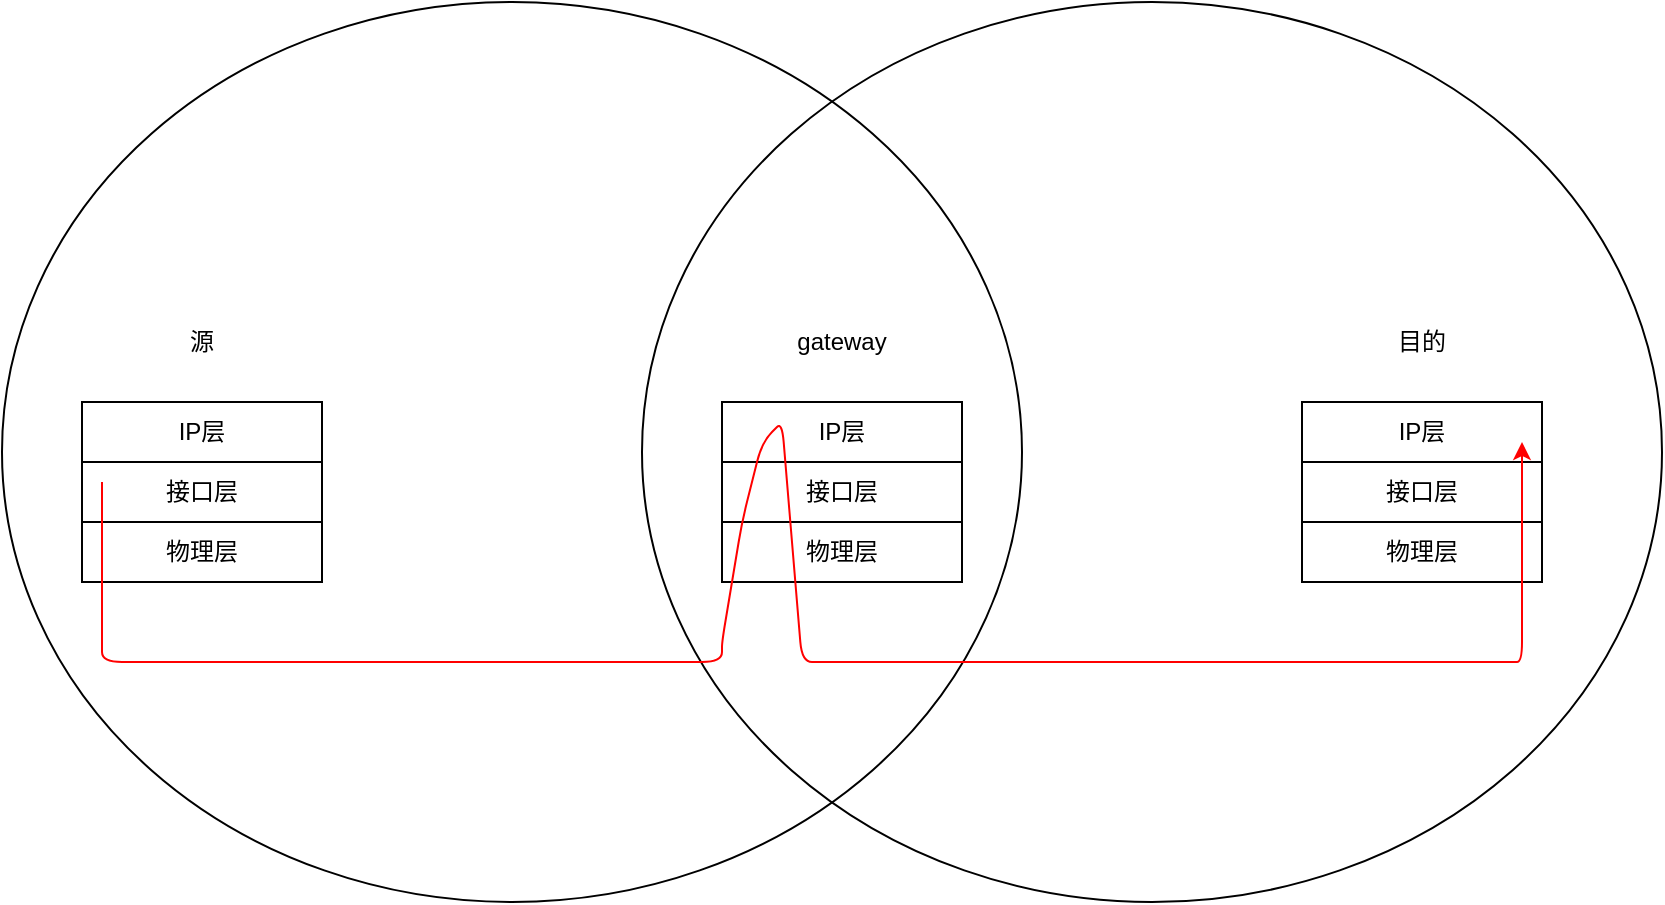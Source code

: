 <mxfile version="15.0.6" type="github">
  <diagram id="iNsHcMwrmmbcLGfQnOlX" name="Page-1">
    <mxGraphModel dx="1426" dy="877" grid="1" gridSize="10" guides="1" tooltips="1" connect="1" arrows="1" fold="1" page="1" pageScale="1" pageWidth="850" pageHeight="1100" math="0" shadow="0">
      <root>
        <mxCell id="0" />
        <mxCell id="1" parent="0" />
        <mxCell id="HGTjr76yow4Dfk2mHGvm-12" value="" style="ellipse;whiteSpace=wrap;html=1;fillColor=none;" vertex="1" parent="1">
          <mxGeometry x="500" y="330" width="510" height="450" as="geometry" />
        </mxCell>
        <mxCell id="HGTjr76yow4Dfk2mHGvm-11" value="" style="ellipse;whiteSpace=wrap;html=1;fillColor=none;" vertex="1" parent="1">
          <mxGeometry x="180" y="330" width="510" height="450" as="geometry" />
        </mxCell>
        <mxCell id="HGTjr76yow4Dfk2mHGvm-1" value="接口层" style="rounded=0;whiteSpace=wrap;html=1;" vertex="1" parent="1">
          <mxGeometry x="220" y="560" width="120" height="30" as="geometry" />
        </mxCell>
        <mxCell id="HGTjr76yow4Dfk2mHGvm-2" value="IP层" style="rounded=0;whiteSpace=wrap;html=1;" vertex="1" parent="1">
          <mxGeometry x="220" y="530" width="120" height="30" as="geometry" />
        </mxCell>
        <mxCell id="HGTjr76yow4Dfk2mHGvm-3" value="物理层" style="rounded=0;whiteSpace=wrap;html=1;" vertex="1" parent="1">
          <mxGeometry x="220" y="590" width="120" height="30" as="geometry" />
        </mxCell>
        <mxCell id="HGTjr76yow4Dfk2mHGvm-6" value="接口层" style="rounded=0;whiteSpace=wrap;html=1;" vertex="1" parent="1">
          <mxGeometry x="540" y="560" width="120" height="30" as="geometry" />
        </mxCell>
        <mxCell id="HGTjr76yow4Dfk2mHGvm-7" value="IP层" style="rounded=0;whiteSpace=wrap;html=1;" vertex="1" parent="1">
          <mxGeometry x="540" y="530" width="120" height="30" as="geometry" />
        </mxCell>
        <mxCell id="HGTjr76yow4Dfk2mHGvm-8" value="物理层" style="rounded=0;whiteSpace=wrap;html=1;" vertex="1" parent="1">
          <mxGeometry x="540" y="590" width="120" height="30" as="geometry" />
        </mxCell>
        <mxCell id="HGTjr76yow4Dfk2mHGvm-9" value="gateway" style="text;html=1;strokeColor=none;fillColor=none;align=center;verticalAlign=middle;whiteSpace=wrap;rounded=0;" vertex="1" parent="1">
          <mxGeometry x="580" y="490" width="40" height="20" as="geometry" />
        </mxCell>
        <mxCell id="HGTjr76yow4Dfk2mHGvm-10" value="源" style="text;html=1;strokeColor=none;fillColor=none;align=center;verticalAlign=middle;whiteSpace=wrap;rounded=0;" vertex="1" parent="1">
          <mxGeometry x="260" y="490" width="40" height="20" as="geometry" />
        </mxCell>
        <mxCell id="HGTjr76yow4Dfk2mHGvm-13" value="接口层" style="rounded=0;whiteSpace=wrap;html=1;" vertex="1" parent="1">
          <mxGeometry x="830" y="560" width="120" height="30" as="geometry" />
        </mxCell>
        <mxCell id="HGTjr76yow4Dfk2mHGvm-14" value="IP层" style="rounded=0;whiteSpace=wrap;html=1;" vertex="1" parent="1">
          <mxGeometry x="830" y="530" width="120" height="30" as="geometry" />
        </mxCell>
        <mxCell id="HGTjr76yow4Dfk2mHGvm-15" value="物理层" style="rounded=0;whiteSpace=wrap;html=1;" vertex="1" parent="1">
          <mxGeometry x="830" y="590" width="120" height="30" as="geometry" />
        </mxCell>
        <mxCell id="HGTjr76yow4Dfk2mHGvm-16" value="目的" style="text;html=1;strokeColor=none;fillColor=none;align=center;verticalAlign=middle;whiteSpace=wrap;rounded=0;" vertex="1" parent="1">
          <mxGeometry x="870" y="490" width="40" height="20" as="geometry" />
        </mxCell>
        <mxCell id="HGTjr76yow4Dfk2mHGvm-19" value="" style="endArrow=classic;html=1;rounded=1;strokeColor=#FF0000;" edge="1" parent="1">
          <mxGeometry width="50" height="50" relative="1" as="geometry">
            <mxPoint x="230" y="570" as="sourcePoint" />
            <mxPoint x="940" y="550" as="targetPoint" />
            <Array as="points">
              <mxPoint x="230" y="640" />
              <mxPoint x="230" y="660" />
              <mxPoint x="390" y="660" />
              <mxPoint x="540" y="660" />
              <mxPoint x="540" y="650" />
              <mxPoint x="550" y="590" />
              <mxPoint x="560" y="550" />
              <mxPoint x="570" y="540" />
              <mxPoint x="580" y="660" />
              <mxPoint x="590" y="660" />
              <mxPoint x="660" y="660" />
              <mxPoint x="850" y="660" />
              <mxPoint x="910" y="660" />
              <mxPoint x="930" y="660" />
              <mxPoint x="940" y="660" />
            </Array>
          </mxGeometry>
        </mxCell>
      </root>
    </mxGraphModel>
  </diagram>
</mxfile>
